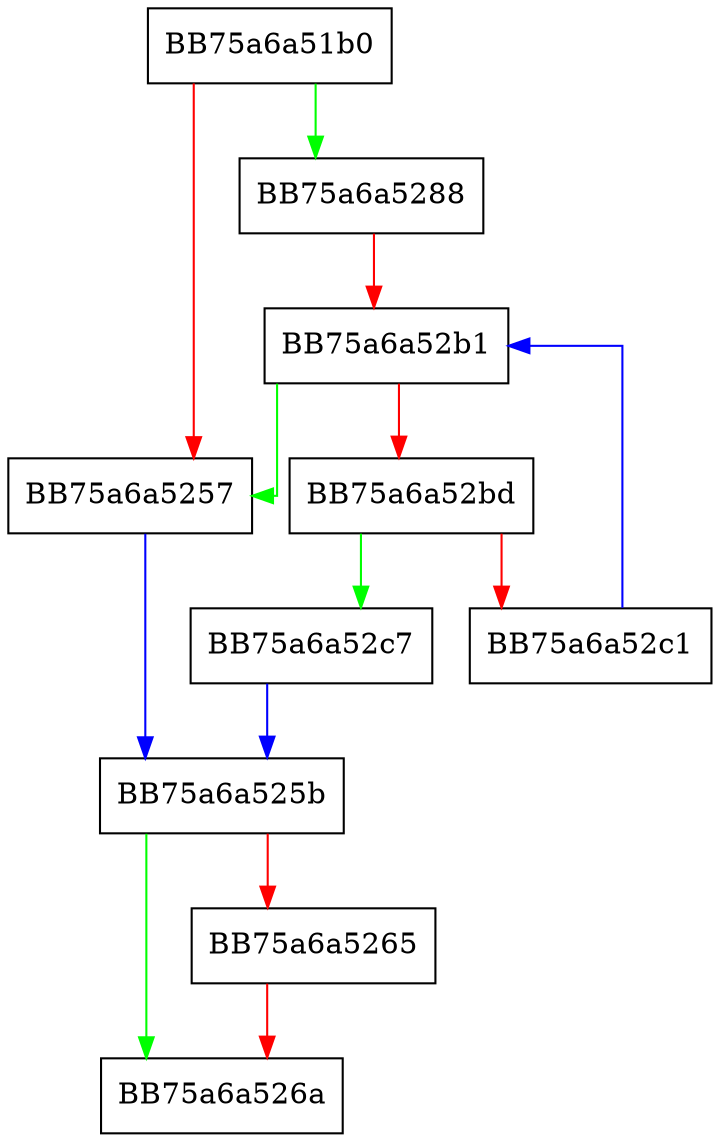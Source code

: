 digraph UpxwIsMine {
  node [shape="box"];
  graph [splines=ortho];
  BB75a6a51b0 -> BB75a6a5288 [color="green"];
  BB75a6a51b0 -> BB75a6a5257 [color="red"];
  BB75a6a5257 -> BB75a6a525b [color="blue"];
  BB75a6a525b -> BB75a6a526a [color="green"];
  BB75a6a525b -> BB75a6a5265 [color="red"];
  BB75a6a5265 -> BB75a6a526a [color="red"];
  BB75a6a5288 -> BB75a6a52b1 [color="red"];
  BB75a6a52b1 -> BB75a6a5257 [color="green"];
  BB75a6a52b1 -> BB75a6a52bd [color="red"];
  BB75a6a52bd -> BB75a6a52c7 [color="green"];
  BB75a6a52bd -> BB75a6a52c1 [color="red"];
  BB75a6a52c1 -> BB75a6a52b1 [color="blue"];
  BB75a6a52c7 -> BB75a6a525b [color="blue"];
}